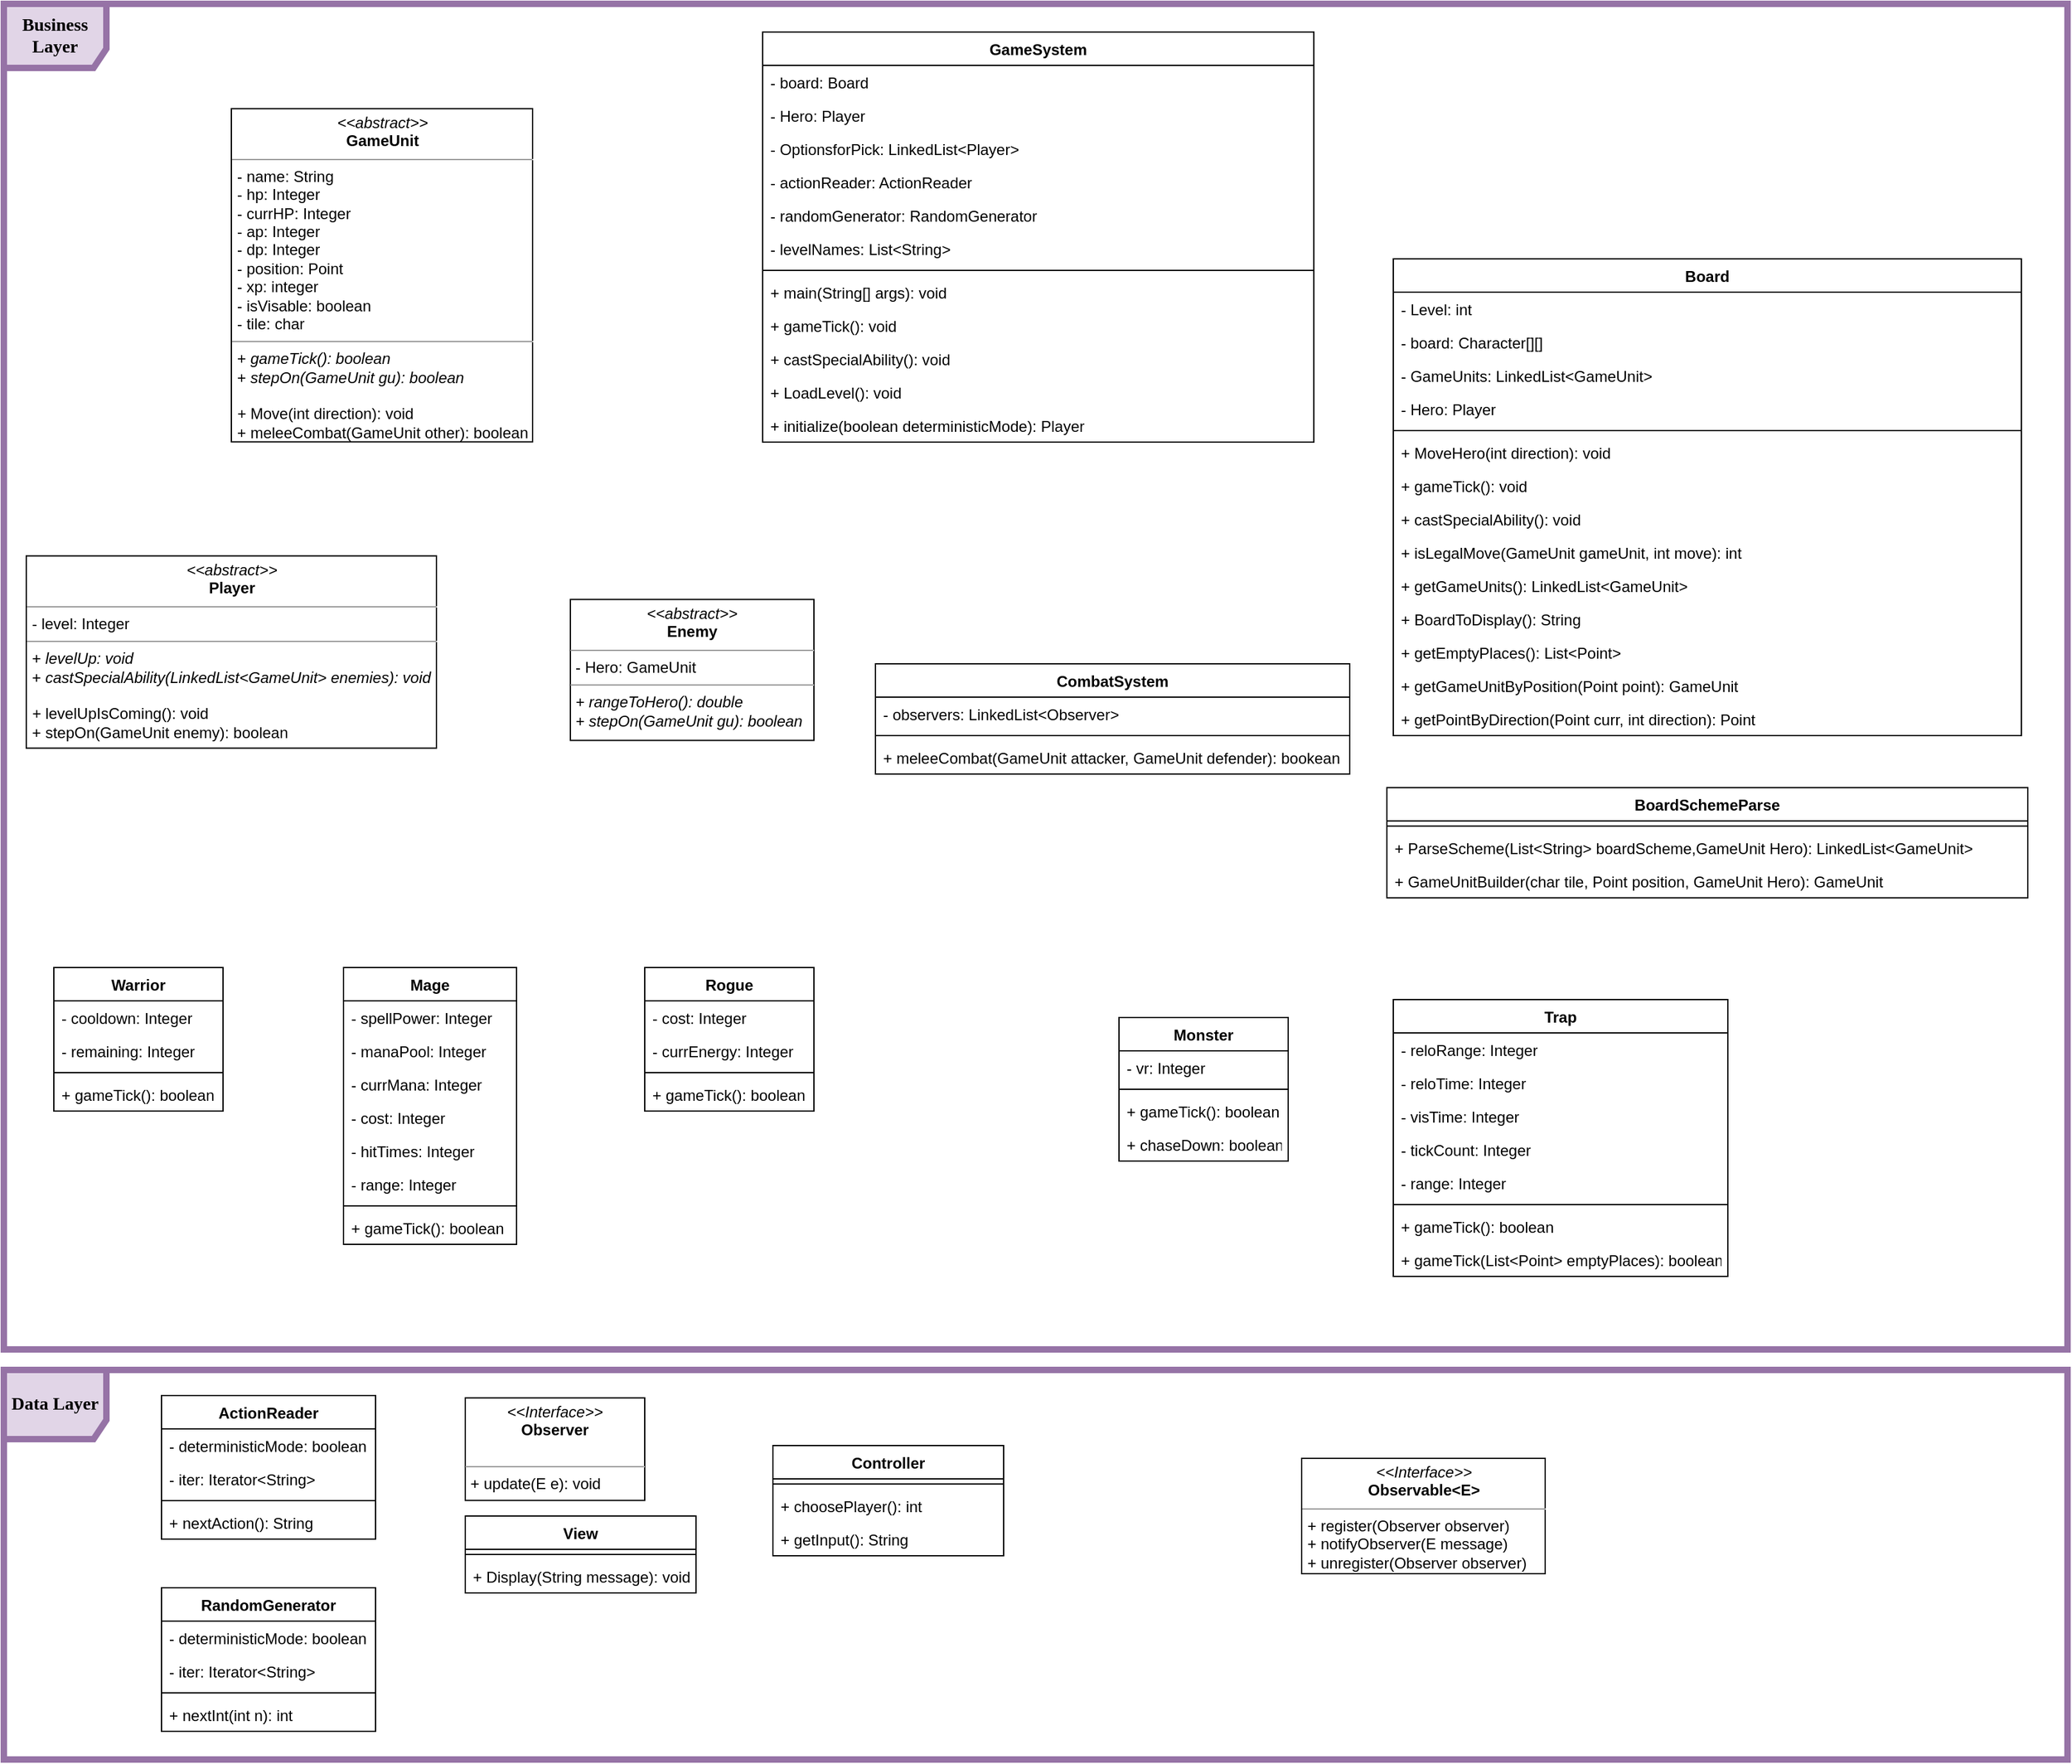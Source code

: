<mxfile version="10.7.5" type="device"><diagram id="rUzKSeSS8nhJb-87Lbbw" name="Page-1"><mxGraphModel dx="1993" dy="1926" grid="1" gridSize="10" guides="1" tooltips="1" connect="1" arrows="1" fold="1" page="1" pageScale="1" pageWidth="1654" pageHeight="1169" math="0" shadow="0"><root><mxCell id="0"/><mxCell id="1" parent="0"/><mxCell id="KoXFYBw87uAtVcCL6jwT-18" value="&lt;b&gt;&lt;font face=&quot;Verdana&quot; style=&quot;font-size: 14px&quot;&gt;Business Layer&lt;/font&gt;&lt;/b&gt;" style="shape=umlFrame;whiteSpace=wrap;html=1;fillColor=#e1d5e7;strokeColor=#9673a6;strokeWidth=5;width=80;height=50;" parent="1" vertex="1"><mxGeometry x="20" y="-200" width="1610" height="1050" as="geometry"/></mxCell><mxCell id="KoXFYBw87uAtVcCL6jwT-16" value="&lt;b&gt;&lt;font face=&quot;Verdana&quot; style=&quot;font-size: 14px&quot;&gt;Data Layer&lt;/font&gt;&lt;/b&gt;" style="shape=umlFrame;whiteSpace=wrap;html=1;fillColor=#e1d5e7;strokeColor=#9673a6;strokeWidth=5;width=80;height=54;" parent="1" vertex="1"><mxGeometry x="20" y="866" width="1610" height="304" as="geometry"/></mxCell><mxCell id="N3kyVvihA5V6EovYetSh-22" value="Mage" style="swimlane;fontStyle=1;align=center;verticalAlign=top;childLayout=stackLayout;horizontal=1;startSize=26;horizontalStack=0;resizeParent=1;resizeParentMax=0;resizeLast=0;collapsible=1;marginBottom=0;" parent="1" vertex="1"><mxGeometry x="285" y="552" width="135" height="216" as="geometry"/></mxCell><mxCell id="N3kyVvihA5V6EovYetSh-23" value="- spellPower: Integer" style="text;strokeColor=none;fillColor=none;align=left;verticalAlign=top;spacingLeft=4;spacingRight=4;overflow=hidden;rotatable=0;points=[[0,0.5],[1,0.5]];portConstraint=eastwest;" parent="N3kyVvihA5V6EovYetSh-22" vertex="1"><mxGeometry y="26" width="135" height="26" as="geometry"/></mxCell><mxCell id="N3kyVvihA5V6EovYetSh-25" value="- manaPool: Integer" style="text;strokeColor=none;fillColor=none;align=left;verticalAlign=top;spacingLeft=4;spacingRight=4;overflow=hidden;rotatable=0;points=[[0,0.5],[1,0.5]];portConstraint=eastwest;" parent="N3kyVvihA5V6EovYetSh-22" vertex="1"><mxGeometry y="52" width="135" height="26" as="geometry"/></mxCell><mxCell id="N3kyVvihA5V6EovYetSh-24" value="- currMana: Integer" style="text;strokeColor=none;fillColor=none;align=left;verticalAlign=top;spacingLeft=4;spacingRight=4;overflow=hidden;rotatable=0;points=[[0,0.5],[1,0.5]];portConstraint=eastwest;" parent="N3kyVvihA5V6EovYetSh-22" vertex="1"><mxGeometry y="78" width="135" height="26" as="geometry"/></mxCell><mxCell id="zG1oQAzTCi1IQC8_lalJ-4" value="- cost: Integer" style="text;strokeColor=none;fillColor=none;align=left;verticalAlign=top;spacingLeft=4;spacingRight=4;overflow=hidden;rotatable=0;points=[[0,0.5],[1,0.5]];portConstraint=eastwest;" parent="N3kyVvihA5V6EovYetSh-22" vertex="1"><mxGeometry y="104" width="135" height="26" as="geometry"/></mxCell><mxCell id="N3kyVvihA5V6EovYetSh-30" value="- hitTimes: Integer" style="text;strokeColor=none;fillColor=none;align=left;verticalAlign=top;spacingLeft=4;spacingRight=4;overflow=hidden;rotatable=0;points=[[0,0.5],[1,0.5]];portConstraint=eastwest;" parent="N3kyVvihA5V6EovYetSh-22" vertex="1"><mxGeometry y="130" width="135" height="26" as="geometry"/></mxCell><mxCell id="wpg9FoeCLdOZ5mnxyJTB-6" value="- range: Integer" style="text;strokeColor=none;fillColor=none;align=left;verticalAlign=top;spacingLeft=4;spacingRight=4;overflow=hidden;rotatable=0;points=[[0,0.5],[1,0.5]];portConstraint=eastwest;" parent="N3kyVvihA5V6EovYetSh-22" vertex="1"><mxGeometry y="156" width="135" height="26" as="geometry"/></mxCell><mxCell id="N3kyVvihA5V6EovYetSh-29" value="" style="line;strokeWidth=1;fillColor=none;align=left;verticalAlign=middle;spacingTop=-1;spacingLeft=3;spacingRight=3;rotatable=0;labelPosition=right;points=[];portConstraint=eastwest;" parent="N3kyVvihA5V6EovYetSh-22" vertex="1"><mxGeometry y="182" width="135" height="8" as="geometry"/></mxCell><mxCell id="3k8G9WAUvARwvuErKjLj-56" value="+ gameTick(): boolean" style="text;strokeColor=none;fillColor=none;align=left;verticalAlign=top;spacingLeft=4;spacingRight=4;overflow=hidden;rotatable=0;points=[[0,0.5],[1,0.5]];portConstraint=eastwest;" parent="N3kyVvihA5V6EovYetSh-22" vertex="1"><mxGeometry y="190" width="135" height="26" as="geometry"/></mxCell><mxCell id="N3kyVvihA5V6EovYetSh-48" value="GameSystem" style="swimlane;fontStyle=1;align=center;verticalAlign=top;childLayout=stackLayout;horizontal=1;startSize=26;horizontalStack=0;resizeParent=1;resizeParentMax=0;resizeLast=0;collapsible=1;marginBottom=0;" parent="1" vertex="1"><mxGeometry x="612" y="-178" width="430" height="320" as="geometry"/></mxCell><mxCell id="N3kyVvihA5V6EovYetSh-49" value="- board: Board" style="text;strokeColor=none;fillColor=none;align=left;verticalAlign=top;spacingLeft=4;spacingRight=4;overflow=hidden;rotatable=0;points=[[0,0.5],[1,0.5]];portConstraint=eastwest;" parent="N3kyVvihA5V6EovYetSh-48" vertex="1"><mxGeometry y="26" width="430" height="26" as="geometry"/></mxCell><mxCell id="N3kyVvihA5V6EovYetSh-50" value="- Hero: Player" style="text;strokeColor=none;fillColor=none;align=left;verticalAlign=top;spacingLeft=4;spacingRight=4;overflow=hidden;rotatable=0;points=[[0,0.5],[1,0.5]];portConstraint=eastwest;" parent="N3kyVvihA5V6EovYetSh-48" vertex="1"><mxGeometry y="52" width="430" height="26" as="geometry"/></mxCell><mxCell id="N3kyVvihA5V6EovYetSh-51" value="- OptionsforPick: LinkedList&lt;Player&gt;" style="text;strokeColor=none;fillColor=none;align=left;verticalAlign=top;spacingLeft=4;spacingRight=4;overflow=hidden;rotatable=0;points=[[0,0.5],[1,0.5]];portConstraint=eastwest;" parent="N3kyVvihA5V6EovYetSh-48" vertex="1"><mxGeometry y="78" width="430" height="26" as="geometry"/></mxCell><mxCell id="wpg9FoeCLdOZ5mnxyJTB-2" value="- actionReader: ActionReader" style="text;strokeColor=none;fillColor=none;align=left;verticalAlign=top;spacingLeft=4;spacingRight=4;overflow=hidden;rotatable=0;points=[[0,0.5],[1,0.5]];portConstraint=eastwest;" parent="N3kyVvihA5V6EovYetSh-48" vertex="1"><mxGeometry y="104" width="430" height="26" as="geometry"/></mxCell><mxCell id="3k8G9WAUvARwvuErKjLj-51" value="- randomGenerator: RandomGenerator" style="text;strokeColor=none;fillColor=none;align=left;verticalAlign=top;spacingLeft=4;spacingRight=4;overflow=hidden;rotatable=0;points=[[0,0.5],[1,0.5]];portConstraint=eastwest;" parent="N3kyVvihA5V6EovYetSh-48" vertex="1"><mxGeometry y="130" width="430" height="26" as="geometry"/></mxCell><mxCell id="Xv91R7Tn42m0wcljOMqf-26" value="- levelNames: List&lt;String&gt;" style="text;strokeColor=none;fillColor=none;align=left;verticalAlign=top;spacingLeft=4;spacingRight=4;overflow=hidden;rotatable=0;points=[[0,0.5],[1,0.5]];portConstraint=eastwest;" vertex="1" parent="N3kyVvihA5V6EovYetSh-48"><mxGeometry y="156" width="430" height="26" as="geometry"/></mxCell><mxCell id="N3kyVvihA5V6EovYetSh-55" value="" style="line;strokeWidth=1;fillColor=none;align=left;verticalAlign=middle;spacingTop=-1;spacingLeft=3;spacingRight=3;rotatable=0;labelPosition=right;points=[];portConstraint=eastwest;" parent="N3kyVvihA5V6EovYetSh-48" vertex="1"><mxGeometry y="182" width="430" height="8" as="geometry"/></mxCell><mxCell id="P_Aeo128r8Ti3YIXP1ra-15" value="+ main(String[] args): void" style="text;strokeColor=none;fillColor=none;align=left;verticalAlign=top;spacingLeft=4;spacingRight=4;overflow=hidden;rotatable=0;points=[[0,0.5],[1,0.5]];portConstraint=eastwest;labelBackgroundColor=none;" parent="N3kyVvihA5V6EovYetSh-48" vertex="1"><mxGeometry y="190" width="430" height="26" as="geometry"/></mxCell><mxCell id="N3kyVvihA5V6EovYetSh-59" value="+ gameTick(): void&#10;" style="text;strokeColor=none;fillColor=none;align=left;verticalAlign=top;spacingLeft=4;spacingRight=4;overflow=hidden;rotatable=0;points=[[0,0.5],[1,0.5]];portConstraint=eastwest;" parent="N3kyVvihA5V6EovYetSh-48" vertex="1"><mxGeometry y="216" width="430" height="26" as="geometry"/></mxCell><mxCell id="N3kyVvihA5V6EovYetSh-60" value="+ castSpecialAbility(): void&#10;" style="text;strokeColor=none;fillColor=none;align=left;verticalAlign=top;spacingLeft=4;spacingRight=4;overflow=hidden;rotatable=0;points=[[0,0.5],[1,0.5]];portConstraint=eastwest;" parent="N3kyVvihA5V6EovYetSh-48" vertex="1"><mxGeometry y="242" width="430" height="26" as="geometry"/></mxCell><mxCell id="N3kyVvihA5V6EovYetSh-61" value="+ LoadLevel(): void&#10;" style="text;strokeColor=none;fillColor=none;align=left;verticalAlign=top;spacingLeft=4;spacingRight=4;overflow=hidden;rotatable=0;points=[[0,0.5],[1,0.5]];portConstraint=eastwest;" parent="N3kyVvihA5V6EovYetSh-48" vertex="1"><mxGeometry y="268" width="430" height="26" as="geometry"/></mxCell><mxCell id="P_Aeo128r8Ti3YIXP1ra-14" value="+ initialize(boolean deterministicMode): Player" style="text;strokeColor=none;fillColor=none;align=left;verticalAlign=top;spacingLeft=4;spacingRight=4;overflow=hidden;rotatable=0;points=[[0,0.5],[1,0.5]];portConstraint=eastwest;labelBackgroundColor=none;" parent="N3kyVvihA5V6EovYetSh-48" vertex="1"><mxGeometry y="294" width="430" height="26" as="geometry"/></mxCell><mxCell id="N3kyVvihA5V6EovYetSh-62" value="Warrior" style="swimlane;fontStyle=1;align=center;verticalAlign=top;childLayout=stackLayout;horizontal=1;startSize=26;horizontalStack=0;resizeParent=1;resizeParentMax=0;resizeLast=0;collapsible=1;marginBottom=0;" parent="1" vertex="1"><mxGeometry x="59" y="552" width="132" height="112" as="geometry"/></mxCell><mxCell id="N3kyVvihA5V6EovYetSh-91" value="- cooldown: Integer" style="text;strokeColor=none;fillColor=none;align=left;verticalAlign=top;spacingLeft=4;spacingRight=4;overflow=hidden;rotatable=0;points=[[0,0.5],[1,0.5]];portConstraint=eastwest;" parent="N3kyVvihA5V6EovYetSh-62" vertex="1"><mxGeometry y="26" width="132" height="26" as="geometry"/></mxCell><mxCell id="wpg9FoeCLdOZ5mnxyJTB-8" value="- remaining: Integer" style="text;strokeColor=none;fillColor=none;align=left;verticalAlign=top;spacingLeft=4;spacingRight=4;overflow=hidden;rotatable=0;points=[[0,0.5],[1,0.5]];portConstraint=eastwest;" parent="N3kyVvihA5V6EovYetSh-62" vertex="1"><mxGeometry y="52" width="132" height="26" as="geometry"/></mxCell><mxCell id="N3kyVvihA5V6EovYetSh-66" value="" style="line;strokeWidth=1;fillColor=none;align=left;verticalAlign=middle;spacingTop=-1;spacingLeft=3;spacingRight=3;rotatable=0;labelPosition=right;points=[];portConstraint=eastwest;" parent="N3kyVvihA5V6EovYetSh-62" vertex="1"><mxGeometry y="78" width="132" height="8" as="geometry"/></mxCell><mxCell id="3k8G9WAUvARwvuErKjLj-53" value="+ gameTick(): boolean&#10;" style="text;strokeColor=none;fillColor=none;align=left;verticalAlign=top;spacingLeft=4;spacingRight=4;overflow=hidden;rotatable=0;points=[[0,0.5],[1,0.5]];portConstraint=eastwest;" parent="N3kyVvihA5V6EovYetSh-62" vertex="1"><mxGeometry y="86" width="132" height="26" as="geometry"/></mxCell><mxCell id="wpg9FoeCLdOZ5mnxyJTB-9" value="CombatSystem" style="swimlane;fontStyle=1;align=center;verticalAlign=top;childLayout=stackLayout;horizontal=1;startSize=26;horizontalStack=0;resizeParent=1;resizeParentMax=0;resizeLast=0;collapsible=1;marginBottom=0;labelBackgroundColor=none;fillColor=none;" parent="1" vertex="1"><mxGeometry x="700" y="315" width="370" height="86" as="geometry"/></mxCell><mxCell id="wpg9FoeCLdOZ5mnxyJTB-12" value="- observers: LinkedList&lt;Observer&gt;" style="text;strokeColor=none;fillColor=none;align=left;verticalAlign=top;spacingLeft=4;spacingRight=4;overflow=hidden;rotatable=0;points=[[0,0.5],[1,0.5]];portConstraint=eastwest;" parent="wpg9FoeCLdOZ5mnxyJTB-9" vertex="1"><mxGeometry y="26" width="370" height="26" as="geometry"/></mxCell><mxCell id="wpg9FoeCLdOZ5mnxyJTB-11" value="" style="line;strokeWidth=1;fillColor=none;align=left;verticalAlign=middle;spacingTop=-1;spacingLeft=3;spacingRight=3;rotatable=0;labelPosition=right;points=[];portConstraint=eastwest;" parent="wpg9FoeCLdOZ5mnxyJTB-9" vertex="1"><mxGeometry y="52" width="370" height="8" as="geometry"/></mxCell><mxCell id="bkFHGCa-DVdQ6ug026bS-1" value="+ meleeCombat(GameUnit attacker, GameUnit defender): bookean" style="text;strokeColor=none;fillColor=none;align=left;verticalAlign=top;spacingLeft=4;spacingRight=4;overflow=hidden;rotatable=0;points=[[0,0.5],[1,0.5]];portConstraint=eastwest;" parent="wpg9FoeCLdOZ5mnxyJTB-9" vertex="1"><mxGeometry y="60" width="370" height="26" as="geometry"/></mxCell><mxCell id="3k8G9WAUvARwvuErKjLj-1" value="RandomGenerator" style="swimlane;fontStyle=1;align=center;verticalAlign=top;childLayout=stackLayout;horizontal=1;startSize=26;horizontalStack=0;resizeParent=1;resizeParentMax=0;resizeLast=0;collapsible=1;marginBottom=0;" parent="1" vertex="1"><mxGeometry x="143" y="1036" width="167" height="112" as="geometry"/></mxCell><mxCell id="3k8G9WAUvARwvuErKjLj-4" value="- deterministicMode: boolean" style="text;strokeColor=none;fillColor=none;align=left;verticalAlign=top;spacingLeft=4;spacingRight=4;overflow=hidden;rotatable=0;points=[[0,0.5],[1,0.5]];portConstraint=eastwest;" parent="3k8G9WAUvARwvuErKjLj-1" vertex="1"><mxGeometry y="26" width="167" height="26" as="geometry"/></mxCell><mxCell id="Xv91R7Tn42m0wcljOMqf-50" value="- iter: Iterator&lt;String&gt;" style="text;strokeColor=none;fillColor=none;align=left;verticalAlign=top;spacingLeft=4;spacingRight=4;overflow=hidden;rotatable=0;points=[[0,0.5],[1,0.5]];portConstraint=eastwest;" vertex="1" parent="3k8G9WAUvARwvuErKjLj-1"><mxGeometry y="52" width="167" height="26" as="geometry"/></mxCell><mxCell id="3k8G9WAUvARwvuErKjLj-3" value="" style="line;strokeWidth=1;fillColor=none;align=left;verticalAlign=middle;spacingTop=-1;spacingLeft=3;spacingRight=3;rotatable=0;labelPosition=right;points=[];portConstraint=eastwest;" parent="3k8G9WAUvARwvuErKjLj-1" vertex="1"><mxGeometry y="78" width="167" height="8" as="geometry"/></mxCell><mxCell id="3k8G9WAUvARwvuErKjLj-5" value="+ nextInt(int n): int" style="text;strokeColor=none;fillColor=none;align=left;verticalAlign=top;spacingLeft=4;spacingRight=4;overflow=hidden;rotatable=0;points=[[0,0.5],[1,0.5]];portConstraint=eastwest;" parent="3k8G9WAUvARwvuErKjLj-1" vertex="1"><mxGeometry y="86" width="167" height="26" as="geometry"/></mxCell><mxCell id="3k8G9WAUvARwvuErKjLj-6" value="ActionReader" style="swimlane;fontStyle=1;align=center;verticalAlign=top;childLayout=stackLayout;horizontal=1;startSize=26;horizontalStack=0;resizeParent=1;resizeParentMax=0;resizeLast=0;collapsible=1;marginBottom=0;" parent="1" vertex="1"><mxGeometry x="143" y="886" width="167" height="112" as="geometry"/></mxCell><mxCell id="3k8G9WAUvARwvuErKjLj-8" value="- deterministicMode: boolean" style="text;strokeColor=none;fillColor=none;align=left;verticalAlign=top;spacingLeft=4;spacingRight=4;overflow=hidden;rotatable=0;points=[[0,0.5],[1,0.5]];portConstraint=eastwest;" parent="3k8G9WAUvARwvuErKjLj-6" vertex="1"><mxGeometry y="26" width="167" height="26" as="geometry"/></mxCell><mxCell id="3k8G9WAUvARwvuErKjLj-9" value="- iter: Iterator&lt;String&gt;" style="text;strokeColor=none;fillColor=none;align=left;verticalAlign=top;spacingLeft=4;spacingRight=4;overflow=hidden;rotatable=0;points=[[0,0.5],[1,0.5]];portConstraint=eastwest;" parent="3k8G9WAUvARwvuErKjLj-6" vertex="1"><mxGeometry y="52" width="167" height="26" as="geometry"/></mxCell><mxCell id="3k8G9WAUvARwvuErKjLj-7" value="" style="line;strokeWidth=1;fillColor=none;align=left;verticalAlign=middle;spacingTop=-1;spacingLeft=3;spacingRight=3;rotatable=0;labelPosition=right;points=[];portConstraint=eastwest;" parent="3k8G9WAUvARwvuErKjLj-6" vertex="1"><mxGeometry y="78" width="167" height="8" as="geometry"/></mxCell><mxCell id="Xv91R7Tn42m0wcljOMqf-49" value="+ nextAction(): String" style="text;strokeColor=none;fillColor=none;align=left;verticalAlign=top;spacingLeft=4;spacingRight=4;overflow=hidden;rotatable=0;points=[[0,0.5],[1,0.5]];portConstraint=eastwest;" vertex="1" parent="3k8G9WAUvARwvuErKjLj-6"><mxGeometry y="86" width="167" height="26" as="geometry"/></mxCell><mxCell id="F50li2A8C0EddfMIj-4l-17" value="Board" style="swimlane;fontStyle=1;align=center;verticalAlign=top;childLayout=stackLayout;horizontal=1;startSize=26;horizontalStack=0;resizeParent=1;resizeParentMax=0;resizeLast=0;collapsible=1;marginBottom=0;swimlaneFillColor=none;labelBackgroundColor=#ffffff;gradientColor=none;" parent="1" vertex="1"><mxGeometry x="1104" y="-1" width="490" height="372" as="geometry"/></mxCell><mxCell id="F50li2A8C0EddfMIj-4l-19" value="- Level: int" style="text;strokeColor=none;fillColor=none;align=left;verticalAlign=top;spacingLeft=4;spacingRight=4;overflow=hidden;rotatable=0;points=[[0,0.5],[1,0.5]];portConstraint=eastwest;" parent="F50li2A8C0EddfMIj-4l-17" vertex="1"><mxGeometry y="26" width="490" height="26" as="geometry"/></mxCell><mxCell id="P_Aeo128r8Ti3YIXP1ra-9" value="- board: Character[][]" style="text;strokeColor=none;fillColor=none;align=left;verticalAlign=top;spacingLeft=4;spacingRight=4;overflow=hidden;rotatable=0;points=[[0,0.5],[1,0.5]];portConstraint=eastwest;" parent="F50li2A8C0EddfMIj-4l-17" vertex="1"><mxGeometry y="52" width="490" height="26" as="geometry"/></mxCell><mxCell id="Xv91R7Tn42m0wcljOMqf-2" value="- GameUnits: LinkedList&lt;GameUnit&gt;" style="text;strokeColor=none;fillColor=none;align=left;verticalAlign=top;spacingLeft=4;spacingRight=4;overflow=hidden;rotatable=0;points=[[0,0.5],[1,0.5]];portConstraint=eastwest;" vertex="1" parent="F50li2A8C0EddfMIj-4l-17"><mxGeometry y="78" width="490" height="26" as="geometry"/></mxCell><mxCell id="Xv91R7Tn42m0wcljOMqf-3" value="- Hero: Player" style="text;strokeColor=none;fillColor=none;align=left;verticalAlign=top;spacingLeft=4;spacingRight=4;overflow=hidden;rotatable=0;points=[[0,0.5],[1,0.5]];portConstraint=eastwest;" vertex="1" parent="F50li2A8C0EddfMIj-4l-17"><mxGeometry y="104" width="490" height="26" as="geometry"/></mxCell><mxCell id="F50li2A8C0EddfMIj-4l-18" value="" style="line;strokeWidth=1;fillColor=none;align=left;verticalAlign=middle;spacingTop=-1;spacingLeft=3;spacingRight=3;rotatable=0;labelPosition=right;points=[];portConstraint=eastwest;" parent="F50li2A8C0EddfMIj-4l-17" vertex="1"><mxGeometry y="130" width="490" height="8" as="geometry"/></mxCell><mxCell id="Xv91R7Tn42m0wcljOMqf-4" value="+ MoveHero(int direction): void" style="text;strokeColor=none;fillColor=none;align=left;verticalAlign=top;spacingLeft=4;spacingRight=4;overflow=hidden;rotatable=0;points=[[0,0.5],[1,0.5]];portConstraint=eastwest;" vertex="1" parent="F50li2A8C0EddfMIj-4l-17"><mxGeometry y="138" width="490" height="26" as="geometry"/></mxCell><mxCell id="Xv91R7Tn42m0wcljOMqf-5" value="+ gameTick(): void" style="text;strokeColor=none;fillColor=none;align=left;verticalAlign=top;spacingLeft=4;spacingRight=4;overflow=hidden;rotatable=0;points=[[0,0.5],[1,0.5]];portConstraint=eastwest;" vertex="1" parent="F50li2A8C0EddfMIj-4l-17"><mxGeometry y="164" width="490" height="26" as="geometry"/></mxCell><mxCell id="Xv91R7Tn42m0wcljOMqf-6" value="+ castSpecialAbility(): void" style="text;strokeColor=none;fillColor=none;align=left;verticalAlign=top;spacingLeft=4;spacingRight=4;overflow=hidden;rotatable=0;points=[[0,0.5],[1,0.5]];portConstraint=eastwest;" vertex="1" parent="F50li2A8C0EddfMIj-4l-17"><mxGeometry y="190" width="490" height="26" as="geometry"/></mxCell><mxCell id="Xv91R7Tn42m0wcljOMqf-7" value="+ isLegalMove(GameUnit gameUnit, int move): int" style="text;strokeColor=none;fillColor=none;align=left;verticalAlign=top;spacingLeft=4;spacingRight=4;overflow=hidden;rotatable=0;points=[[0,0.5],[1,0.5]];portConstraint=eastwest;" vertex="1" parent="F50li2A8C0EddfMIj-4l-17"><mxGeometry y="216" width="490" height="26" as="geometry"/></mxCell><mxCell id="Xv91R7Tn42m0wcljOMqf-8" value="+ getGameUnits(): LinkedList&lt;GameUnit&gt;" style="text;strokeColor=none;fillColor=none;align=left;verticalAlign=top;spacingLeft=4;spacingRight=4;overflow=hidden;rotatable=0;points=[[0,0.5],[1,0.5]];portConstraint=eastwest;" vertex="1" parent="F50li2A8C0EddfMIj-4l-17"><mxGeometry y="242" width="490" height="26" as="geometry"/></mxCell><mxCell id="Xv91R7Tn42m0wcljOMqf-9" value="+ BoardToDisplay(): String" style="text;strokeColor=none;fillColor=none;align=left;verticalAlign=top;spacingLeft=4;spacingRight=4;overflow=hidden;rotatable=0;points=[[0,0.5],[1,0.5]];portConstraint=eastwest;" vertex="1" parent="F50li2A8C0EddfMIj-4l-17"><mxGeometry y="268" width="490" height="26" as="geometry"/></mxCell><mxCell id="Xv91R7Tn42m0wcljOMqf-10" value="+ getEmptyPlaces(): List&lt;Point&gt;" style="text;strokeColor=none;fillColor=none;align=left;verticalAlign=top;spacingLeft=4;spacingRight=4;overflow=hidden;rotatable=0;points=[[0,0.5],[1,0.5]];portConstraint=eastwest;" vertex="1" parent="F50li2A8C0EddfMIj-4l-17"><mxGeometry y="294" width="490" height="26" as="geometry"/></mxCell><mxCell id="Xv91R7Tn42m0wcljOMqf-11" value="+ getGameUnitByPosition(Point point): GameUnit" style="text;strokeColor=none;fillColor=none;align=left;verticalAlign=top;spacingLeft=4;spacingRight=4;overflow=hidden;rotatable=0;points=[[0,0.5],[1,0.5]];portConstraint=eastwest;" vertex="1" parent="F50li2A8C0EddfMIj-4l-17"><mxGeometry y="320" width="490" height="26" as="geometry"/></mxCell><mxCell id="Xv91R7Tn42m0wcljOMqf-13" value="+ getPointByDirection(Point curr, int direction): Point" style="text;strokeColor=none;fillColor=none;align=left;verticalAlign=top;spacingLeft=4;spacingRight=4;overflow=hidden;rotatable=0;points=[[0,0.5],[1,0.5]];portConstraint=eastwest;" vertex="1" parent="F50li2A8C0EddfMIj-4l-17"><mxGeometry y="346" width="490" height="26" as="geometry"/></mxCell><mxCell id="m2T3QbhoL959Y-W3ocPP-2" value="BoardSchemeParse" style="swimlane;fontStyle=1;align=center;verticalAlign=top;childLayout=stackLayout;horizontal=1;startSize=26;horizontalStack=0;resizeParent=1;resizeParentMax=0;resizeLast=0;collapsible=1;marginBottom=0;" parent="1" vertex="1"><mxGeometry x="1099" y="411.591" width="500" height="86" as="geometry"/></mxCell><mxCell id="m2T3QbhoL959Y-W3ocPP-4" value="" style="line;strokeWidth=1;fillColor=none;align=left;verticalAlign=middle;spacingTop=-1;spacingLeft=3;spacingRight=3;rotatable=0;labelPosition=right;points=[];portConstraint=eastwest;" parent="m2T3QbhoL959Y-W3ocPP-2" vertex="1"><mxGeometry y="26" width="500" height="8" as="geometry"/></mxCell><mxCell id="m2T3QbhoL959Y-W3ocPP-5" value="+ ParseScheme(List&lt;String&gt; boardScheme,GameUnit Hero): LinkedList&lt;GameUnit&gt;&#10;" style="text;strokeColor=none;fillColor=none;align=left;verticalAlign=top;spacingLeft=4;spacingRight=4;overflow=hidden;rotatable=0;points=[[0,0.5],[1,0.5]];portConstraint=eastwest;" parent="m2T3QbhoL959Y-W3ocPP-2" vertex="1"><mxGeometry y="34" width="500" height="26" as="geometry"/></mxCell><mxCell id="P_Aeo128r8Ti3YIXP1ra-10" value="+ GameUnitBuilder(char tile, Point position, GameUnit Hero): GameUnit&#10;" style="text;strokeColor=none;fillColor=none;align=left;verticalAlign=top;spacingLeft=4;spacingRight=4;overflow=hidden;rotatable=0;points=[[0,0.5],[1,0.5]];portConstraint=eastwest;" parent="m2T3QbhoL959Y-W3ocPP-2" vertex="1"><mxGeometry y="60" width="500" height="26" as="geometry"/></mxCell><mxCell id="Xv91R7Tn42m0wcljOMqf-22" value="&lt;p style=&quot;margin: 0px ; margin-top: 4px ; text-align: center&quot;&gt;&lt;i&gt;&amp;lt;&amp;lt;abstract&amp;gt;&amp;gt;&lt;/i&gt;&lt;br&gt;&lt;b&gt;Enemy&lt;/b&gt;&lt;/p&gt;&lt;hr size=&quot;1&quot;&gt;&lt;p style=&quot;margin: 0px ; margin-left: 4px&quot;&gt;- Hero: GameUnit&lt;/p&gt;&lt;hr size=&quot;1&quot;&gt;&lt;p style=&quot;margin: 0px ; margin-left: 4px&quot;&gt;&lt;i&gt;+ rangeToHero(): double&lt;br&gt;+ stepOn(GameUnit gu): boolean&lt;/i&gt;&lt;/p&gt;" style="verticalAlign=top;align=left;overflow=fill;fontSize=12;fontFamily=Helvetica;html=1;" vertex="1" parent="1"><mxGeometry x="462" y="264.757" width="190" height="110" as="geometry"/></mxCell><mxCell id="Xv91R7Tn42m0wcljOMqf-25" value="&lt;p style=&quot;margin: 0px ; margin-top: 4px ; text-align: center&quot;&gt;&lt;i&gt;&amp;lt;&amp;lt;abstract&amp;gt;&amp;gt;&lt;/i&gt;&lt;br&gt;&lt;b&gt;GameUnit&lt;/b&gt;&lt;/p&gt;&lt;hr size=&quot;1&quot;&gt;&lt;p style=&quot;margin: 0px ; margin-left: 4px&quot;&gt;- name: String&lt;/p&gt;&lt;p style=&quot;margin: 0px ; margin-left: 4px&quot;&gt;- hp: Integer&lt;/p&gt;&lt;p style=&quot;margin: 0px ; margin-left: 4px&quot;&gt;- currHP: Integer&lt;/p&gt;&lt;p style=&quot;margin: 0px ; margin-left: 4px&quot;&gt;- ap: Integer&lt;/p&gt;&lt;p style=&quot;margin: 0px ; margin-left: 4px&quot;&gt;- dp: Integer&lt;/p&gt;&lt;p style=&quot;margin: 0px ; margin-left: 4px&quot;&gt;- position: Point&lt;/p&gt;&lt;p style=&quot;margin: 0px ; margin-left: 4px&quot;&gt;- xp: integer&lt;/p&gt;&lt;p style=&quot;margin: 0px ; margin-left: 4px&quot;&gt;- isVisable: boolean&lt;/p&gt;&lt;p style=&quot;margin: 0px ; margin-left: 4px&quot;&gt;- tile: char&lt;/p&gt;&lt;hr size=&quot;1&quot;&gt;&lt;p style=&quot;margin: 0px ; margin-left: 4px&quot;&gt;+ &lt;i&gt;gameTick(): boolean&lt;/i&gt;&lt;br&gt;+ &lt;i&gt;stepOn(GameUnit gu): boolean&lt;/i&gt;&lt;/p&gt;&lt;p style=&quot;margin: 0px ; margin-left: 4px&quot;&gt;&lt;i&gt;&lt;br&gt;&lt;/i&gt;&lt;/p&gt;&lt;p style=&quot;margin: 0px ; margin-left: 4px&quot;&gt;&lt;i&gt;+ &lt;/i&gt;Move(int direction): void&lt;/p&gt;&lt;p style=&quot;margin: 0px ; margin-left: 4px&quot;&gt;+ meleeCombat(GameUnit other): boolean&lt;/p&gt;" style="verticalAlign=top;align=left;overflow=fill;fontSize=12;fontFamily=Helvetica;html=1;" vertex="1" parent="1"><mxGeometry x="197.5" y="-118.212" width="235" height="260" as="geometry"/></mxCell><mxCell id="Xv91R7Tn42m0wcljOMqf-27" value="&lt;p style=&quot;margin: 0px ; margin-top: 4px ; text-align: center&quot;&gt;&lt;i&gt;&amp;lt;&amp;lt;abstract&amp;gt;&amp;gt;&lt;/i&gt;&lt;br&gt;&lt;b&gt;Player&lt;/b&gt;&lt;/p&gt;&lt;hr size=&quot;1&quot;&gt;&lt;p style=&quot;margin: 0px ; margin-left: 4px&quot;&gt;- level: Integer&lt;/p&gt;&lt;hr size=&quot;1&quot;&gt;&lt;p style=&quot;margin: 0px ; margin-left: 4px&quot;&gt;+ &lt;i&gt;levelUp: void&lt;/i&gt;&lt;br&gt;+&amp;nbsp;&lt;i&gt;&lt;span&gt;castSpecialAbility&lt;/span&gt;&lt;span&gt;(LinkedList&amp;lt;GameUnit&amp;gt; enemies): void&lt;/span&gt;&lt;/i&gt;&lt;/p&gt;&lt;p style=&quot;margin: 0px ; margin-left: 4px&quot;&gt;&lt;i&gt;&lt;br&gt;&lt;/i&gt;&lt;/p&gt;&lt;p style=&quot;margin: 0px ; margin-left: 4px&quot;&gt;&lt;i&gt;+&amp;nbsp;&lt;/i&gt;&lt;span&gt;levelUpIsComing&lt;/span&gt;&lt;span&gt;(): void&lt;/span&gt;&lt;/p&gt;&lt;p style=&quot;margin: 0px ; margin-left: 4px&quot;&gt;+ stepOn(GameUnit enemy): boolean&lt;/p&gt;&lt;p style=&quot;margin: 0px ; margin-left: 4px&quot;&gt;&lt;br&gt;&lt;/p&gt;" style="verticalAlign=top;align=left;overflow=fill;fontSize=12;fontFamily=Helvetica;html=1;" vertex="1" parent="1"><mxGeometry x="37.5" y="230.788" width="320" height="150" as="geometry"/></mxCell><mxCell id="Xv91R7Tn42m0wcljOMqf-28" value="Rogue" style="swimlane;fontStyle=1;align=center;verticalAlign=top;childLayout=stackLayout;horizontal=1;startSize=26;horizontalStack=0;resizeParent=1;resizeParentMax=0;resizeLast=0;collapsible=1;marginBottom=0;" vertex="1" parent="1"><mxGeometry x="520" y="552" width="132" height="112" as="geometry"/></mxCell><mxCell id="Xv91R7Tn42m0wcljOMqf-29" value="- cost: Integer" style="text;strokeColor=none;fillColor=none;align=left;verticalAlign=top;spacingLeft=4;spacingRight=4;overflow=hidden;rotatable=0;points=[[0,0.5],[1,0.5]];portConstraint=eastwest;" vertex="1" parent="Xv91R7Tn42m0wcljOMqf-28"><mxGeometry y="26" width="132" height="26" as="geometry"/></mxCell><mxCell id="Xv91R7Tn42m0wcljOMqf-30" value="- currEnergy: Integer" style="text;strokeColor=none;fillColor=none;align=left;verticalAlign=top;spacingLeft=4;spacingRight=4;overflow=hidden;rotatable=0;points=[[0,0.5],[1,0.5]];portConstraint=eastwest;" vertex="1" parent="Xv91R7Tn42m0wcljOMqf-28"><mxGeometry y="52" width="132" height="26" as="geometry"/></mxCell><mxCell id="Xv91R7Tn42m0wcljOMqf-31" value="" style="line;strokeWidth=1;fillColor=none;align=left;verticalAlign=middle;spacingTop=-1;spacingLeft=3;spacingRight=3;rotatable=0;labelPosition=right;points=[];portConstraint=eastwest;" vertex="1" parent="Xv91R7Tn42m0wcljOMqf-28"><mxGeometry y="78" width="132" height="8" as="geometry"/></mxCell><mxCell id="Xv91R7Tn42m0wcljOMqf-32" value="+ gameTick(): boolean&#10;" style="text;strokeColor=none;fillColor=none;align=left;verticalAlign=top;spacingLeft=4;spacingRight=4;overflow=hidden;rotatable=0;points=[[0,0.5],[1,0.5]];portConstraint=eastwest;" vertex="1" parent="Xv91R7Tn42m0wcljOMqf-28"><mxGeometry y="86" width="132" height="26" as="geometry"/></mxCell><mxCell id="Xv91R7Tn42m0wcljOMqf-33" value="Monster" style="swimlane;fontStyle=1;align=center;verticalAlign=top;childLayout=stackLayout;horizontal=1;startSize=26;horizontalStack=0;resizeParent=1;resizeParentMax=0;resizeLast=0;collapsible=1;marginBottom=0;" vertex="1" parent="1"><mxGeometry x="890" y="591" width="132" height="112" as="geometry"/></mxCell><mxCell id="Xv91R7Tn42m0wcljOMqf-34" value="- vr: Integer" style="text;strokeColor=none;fillColor=none;align=left;verticalAlign=top;spacingLeft=4;spacingRight=4;overflow=hidden;rotatable=0;points=[[0,0.5],[1,0.5]];portConstraint=eastwest;" vertex="1" parent="Xv91R7Tn42m0wcljOMqf-33"><mxGeometry y="26" width="132" height="26" as="geometry"/></mxCell><mxCell id="Xv91R7Tn42m0wcljOMqf-36" value="" style="line;strokeWidth=1;fillColor=none;align=left;verticalAlign=middle;spacingTop=-1;spacingLeft=3;spacingRight=3;rotatable=0;labelPosition=right;points=[];portConstraint=eastwest;" vertex="1" parent="Xv91R7Tn42m0wcljOMqf-33"><mxGeometry y="52" width="132" height="8" as="geometry"/></mxCell><mxCell id="Xv91R7Tn42m0wcljOMqf-37" value="+ gameTick(): boolean&#10;" style="text;strokeColor=none;fillColor=none;align=left;verticalAlign=top;spacingLeft=4;spacingRight=4;overflow=hidden;rotatable=0;points=[[0,0.5],[1,0.5]];portConstraint=eastwest;" vertex="1" parent="Xv91R7Tn42m0wcljOMqf-33"><mxGeometry y="60" width="132" height="26" as="geometry"/></mxCell><mxCell id="Xv91R7Tn42m0wcljOMqf-38" value="+ chaseDown: boolean&#10;" style="text;strokeColor=none;fillColor=none;align=left;verticalAlign=top;spacingLeft=4;spacingRight=4;overflow=hidden;rotatable=0;points=[[0,0.5],[1,0.5]];portConstraint=eastwest;" vertex="1" parent="Xv91R7Tn42m0wcljOMqf-33"><mxGeometry y="86" width="132" height="26" as="geometry"/></mxCell><mxCell id="Xv91R7Tn42m0wcljOMqf-39" value="Trap" style="swimlane;fontStyle=1;align=center;verticalAlign=top;childLayout=stackLayout;horizontal=1;startSize=26;horizontalStack=0;resizeParent=1;resizeParentMax=0;resizeLast=0;collapsible=1;marginBottom=0;" vertex="1" parent="1"><mxGeometry x="1104" y="577" width="261" height="216" as="geometry"/></mxCell><mxCell id="Xv91R7Tn42m0wcljOMqf-40" value="- reloRange: Integer" style="text;strokeColor=none;fillColor=none;align=left;verticalAlign=top;spacingLeft=4;spacingRight=4;overflow=hidden;rotatable=0;points=[[0,0.5],[1,0.5]];portConstraint=eastwest;" vertex="1" parent="Xv91R7Tn42m0wcljOMqf-39"><mxGeometry y="26" width="261" height="26" as="geometry"/></mxCell><mxCell id="Xv91R7Tn42m0wcljOMqf-41" value="- reloTime: Integer" style="text;strokeColor=none;fillColor=none;align=left;verticalAlign=top;spacingLeft=4;spacingRight=4;overflow=hidden;rotatable=0;points=[[0,0.5],[1,0.5]];portConstraint=eastwest;" vertex="1" parent="Xv91R7Tn42m0wcljOMqf-39"><mxGeometry y="52" width="261" height="26" as="geometry"/></mxCell><mxCell id="Xv91R7Tn42m0wcljOMqf-42" value="- visTime: Integer" style="text;strokeColor=none;fillColor=none;align=left;verticalAlign=top;spacingLeft=4;spacingRight=4;overflow=hidden;rotatable=0;points=[[0,0.5],[1,0.5]];portConstraint=eastwest;" vertex="1" parent="Xv91R7Tn42m0wcljOMqf-39"><mxGeometry y="78" width="261" height="26" as="geometry"/></mxCell><mxCell id="Xv91R7Tn42m0wcljOMqf-43" value="- tickCount: Integer" style="text;strokeColor=none;fillColor=none;align=left;verticalAlign=top;spacingLeft=4;spacingRight=4;overflow=hidden;rotatable=0;points=[[0,0.5],[1,0.5]];portConstraint=eastwest;" vertex="1" parent="Xv91R7Tn42m0wcljOMqf-39"><mxGeometry y="104" width="261" height="26" as="geometry"/></mxCell><mxCell id="Xv91R7Tn42m0wcljOMqf-45" value="- range: Integer" style="text;strokeColor=none;fillColor=none;align=left;verticalAlign=top;spacingLeft=4;spacingRight=4;overflow=hidden;rotatable=0;points=[[0,0.5],[1,0.5]];portConstraint=eastwest;" vertex="1" parent="Xv91R7Tn42m0wcljOMqf-39"><mxGeometry y="130" width="261" height="26" as="geometry"/></mxCell><mxCell id="Xv91R7Tn42m0wcljOMqf-46" value="" style="line;strokeWidth=1;fillColor=none;align=left;verticalAlign=middle;spacingTop=-1;spacingLeft=3;spacingRight=3;rotatable=0;labelPosition=right;points=[];portConstraint=eastwest;" vertex="1" parent="Xv91R7Tn42m0wcljOMqf-39"><mxGeometry y="156" width="261" height="8" as="geometry"/></mxCell><mxCell id="Xv91R7Tn42m0wcljOMqf-47" value="+ gameTick(): boolean" style="text;strokeColor=none;fillColor=none;align=left;verticalAlign=top;spacingLeft=4;spacingRight=4;overflow=hidden;rotatable=0;points=[[0,0.5],[1,0.5]];portConstraint=eastwest;" vertex="1" parent="Xv91R7Tn42m0wcljOMqf-39"><mxGeometry y="164" width="261" height="26" as="geometry"/></mxCell><mxCell id="Xv91R7Tn42m0wcljOMqf-48" value="+ gameTick(List&lt;Point&gt; emptyPlaces): boolean&#10;" style="text;strokeColor=none;fillColor=none;align=left;verticalAlign=top;spacingLeft=4;spacingRight=4;overflow=hidden;rotatable=0;points=[[0,0.5],[1,0.5]];portConstraint=eastwest;" vertex="1" parent="Xv91R7Tn42m0wcljOMqf-39"><mxGeometry y="190" width="261" height="26" as="geometry"/></mxCell><mxCell id="Xv91R7Tn42m0wcljOMqf-51" value="View" style="swimlane;fontStyle=1;align=center;verticalAlign=top;childLayout=stackLayout;horizontal=1;startSize=26;horizontalStack=0;resizeParent=1;resizeParentMax=0;resizeLast=0;collapsible=1;marginBottom=0;" vertex="1" parent="1"><mxGeometry x="380" y="980" width="180" height="60" as="geometry"/></mxCell><mxCell id="Xv91R7Tn42m0wcljOMqf-54" value="" style="line;strokeWidth=1;fillColor=none;align=left;verticalAlign=middle;spacingTop=-1;spacingLeft=3;spacingRight=3;rotatable=0;labelPosition=right;points=[];portConstraint=eastwest;" vertex="1" parent="Xv91R7Tn42m0wcljOMqf-51"><mxGeometry y="26" width="180" height="8" as="geometry"/></mxCell><mxCell id="Xv91R7Tn42m0wcljOMqf-55" value="+ Display(String message): void" style="text;strokeColor=none;fillColor=none;align=left;verticalAlign=top;spacingLeft=4;spacingRight=4;overflow=hidden;rotatable=0;points=[[0,0.5],[1,0.5]];portConstraint=eastwest;" vertex="1" parent="Xv91R7Tn42m0wcljOMqf-51"><mxGeometry y="34" width="180" height="26" as="geometry"/></mxCell><mxCell id="Xv91R7Tn42m0wcljOMqf-56" value="Controller" style="swimlane;fontStyle=1;align=center;verticalAlign=top;childLayout=stackLayout;horizontal=1;startSize=26;horizontalStack=0;resizeParent=1;resizeParentMax=0;resizeLast=0;collapsible=1;marginBottom=0;" vertex="1" parent="1"><mxGeometry x="620" y="925" width="180" height="86" as="geometry"/></mxCell><mxCell id="Xv91R7Tn42m0wcljOMqf-57" value="" style="line;strokeWidth=1;fillColor=none;align=left;verticalAlign=middle;spacingTop=-1;spacingLeft=3;spacingRight=3;rotatable=0;labelPosition=right;points=[];portConstraint=eastwest;" vertex="1" parent="Xv91R7Tn42m0wcljOMqf-56"><mxGeometry y="26" width="180" height="8" as="geometry"/></mxCell><mxCell id="Xv91R7Tn42m0wcljOMqf-58" value="+ choosePlayer(): int" style="text;strokeColor=none;fillColor=none;align=left;verticalAlign=top;spacingLeft=4;spacingRight=4;overflow=hidden;rotatable=0;points=[[0,0.5],[1,0.5]];portConstraint=eastwest;" vertex="1" parent="Xv91R7Tn42m0wcljOMqf-56"><mxGeometry y="34" width="180" height="26" as="geometry"/></mxCell><mxCell id="Xv91R7Tn42m0wcljOMqf-59" value="+ getInput(): String" style="text;strokeColor=none;fillColor=none;align=left;verticalAlign=top;spacingLeft=4;spacingRight=4;overflow=hidden;rotatable=0;points=[[0,0.5],[1,0.5]];portConstraint=eastwest;" vertex="1" parent="Xv91R7Tn42m0wcljOMqf-56"><mxGeometry y="60" width="180" height="26" as="geometry"/></mxCell><mxCell id="Xv91R7Tn42m0wcljOMqf-61" value="&lt;p style=&quot;margin: 0px ; margin-top: 4px ; text-align: center&quot;&gt;&lt;i&gt;&amp;lt;&amp;lt;Interface&amp;gt;&amp;gt;&lt;/i&gt;&lt;br&gt;&lt;b&gt;Observer&lt;/b&gt;&lt;/p&gt;&lt;p style=&quot;margin: 0px ; margin-left: 4px&quot;&gt;&lt;br&gt;&lt;/p&gt;&lt;hr size=&quot;1&quot;&gt;&lt;p style=&quot;margin: 0px ; margin-left: 4px&quot;&gt;+ update(E e): void&lt;br&gt;&lt;/p&gt;" style="verticalAlign=top;align=left;overflow=fill;fontSize=12;fontFamily=Helvetica;html=1;" vertex="1" parent="1"><mxGeometry x="380" y="887.805" width="140" height="80" as="geometry"/></mxCell><mxCell id="Xv91R7Tn42m0wcljOMqf-62" value="&lt;p style=&quot;margin: 0px ; margin-top: 4px ; text-align: center&quot;&gt;&lt;i&gt;&amp;lt;&amp;lt;Interface&amp;gt;&amp;gt;&lt;/i&gt;&lt;br&gt;&lt;b&gt;Observable&amp;lt;E&amp;gt;&lt;/b&gt;&lt;/p&gt;&lt;hr size=&quot;1&quot;&gt;&lt;p style=&quot;margin: 0px ; margin-left: 4px&quot;&gt;+ register(Observer observer)&lt;br&gt;+ notifyObserver(E message)&lt;/p&gt;&lt;p style=&quot;margin: 0px ; margin-left: 4px&quot;&gt;+ unregister(Observer observer)&lt;/p&gt;" style="verticalAlign=top;align=left;overflow=fill;fontSize=12;fontFamily=Helvetica;html=1;" vertex="1" parent="1"><mxGeometry x="1032.5" y="935" width="190" height="90" as="geometry"/></mxCell></root></mxGraphModel></diagram></mxfile>